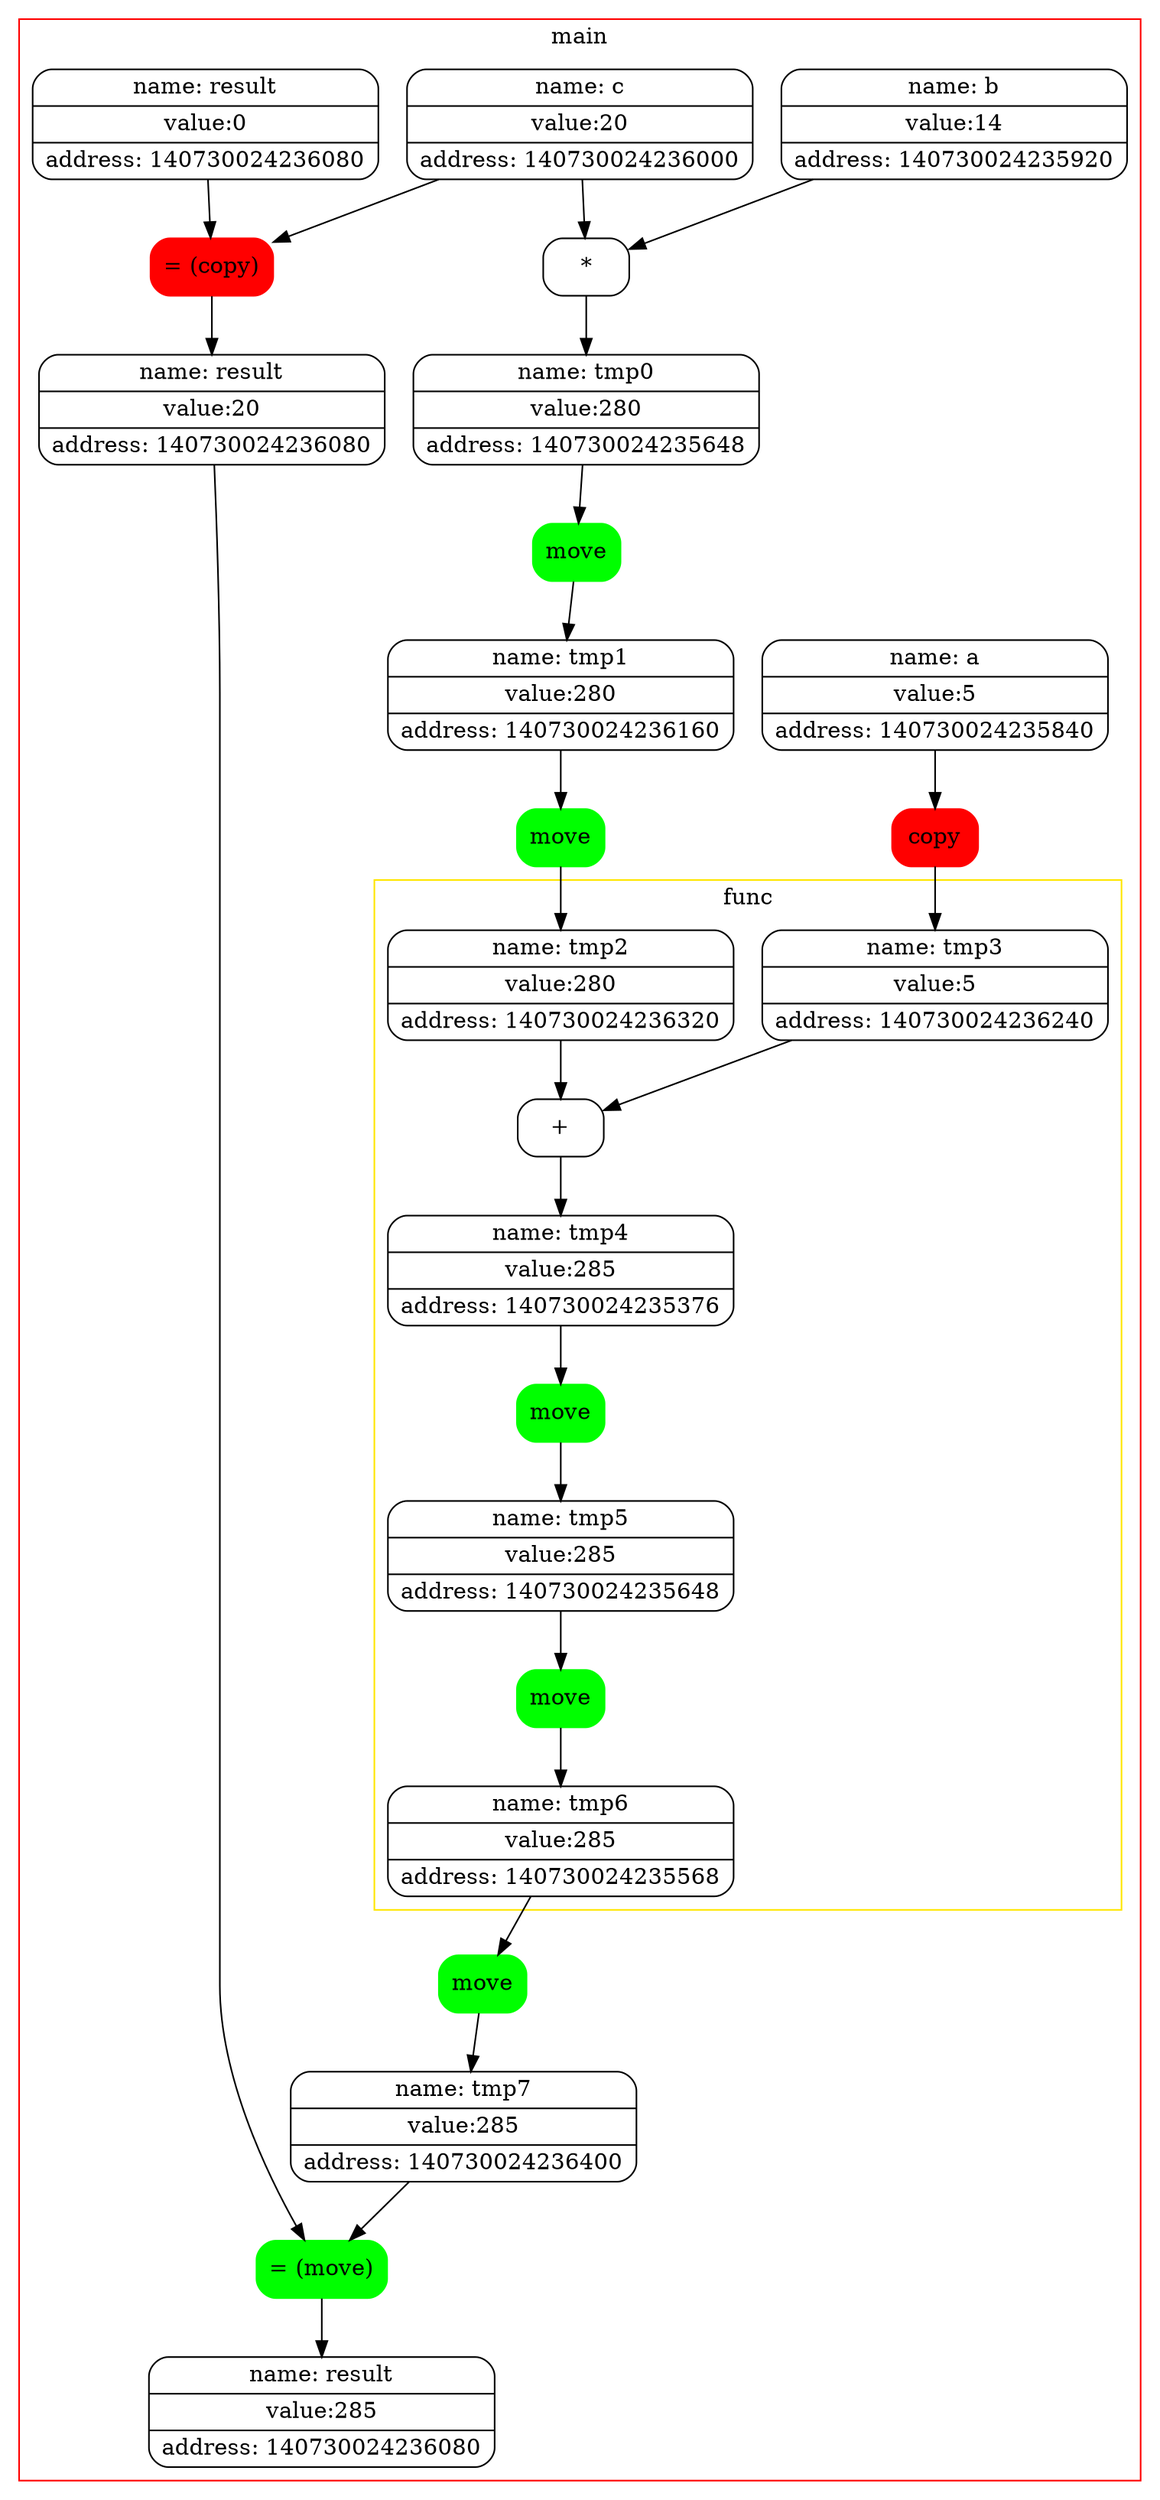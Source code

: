 digraph G{
trankdir=HR;
node[shape=Mrecord];

subgraph "cluster_0" {
label = main;
color = "0.0,1,1";
1[label="{ {name: a} | {value:5} | {address: 140730024235840}} " ];
2[label="{ {name: b} | {value:14} | {address: 140730024235920}} " ];
3[label="{ {name: c} | {value:20} | {address: 140730024236000}} " ];
4[label="{ {name: result} | {value:0} | {address: 140730024236080}} " ];
5[label="= (copy)" color = "red" style = "filled"];
4->5;
3->5;
6[label="{ {name: result} | {value:20} | {address: 140730024236080}} " ];
5->6;
7[label="*" color = "black" style = ""];
2->7;
3->7;
8[label="{ {name: tmp0} | {value:280} | {address: 140730024235648}} " ];
7->8;
9[label="move" color = "green" style = "filled"];
8->9;
10[label="{ {name: tmp1} | {value:280} | {address: 140730024236160}} " ];
9->10;
11[label="move" color = "green" style = "filled"];
10->11;
12[label="{ {name: tmp2} | {value:280} | {address: 140730024236320}} " ];
11->12;
13[label="copy" color = "red" style = "filled"];
1->13;
14[label="{ {name: tmp3} | {value:5} | {address: 140730024236240}} " ];
13->14;
subgraph "cluster_1" {
label = func;
color = "0.15,1,1";
15[label="+" color = "black" style = ""];
14->15;
12->15;
16[label="{ {name: tmp4} | {value:285} | {address: 140730024235376}} " ];
15->16;
17[label="move" color = "green" style = "filled"];
16->17;
18[label="{ {name: tmp5} | {value:285} | {address: 140730024235648}} " ];
17->18;
19[label="move" color = "green" style = "filled"];
18->19;
20[label="{ {name: tmp6} | {value:285} | {address: 140730024235568}} " ];
19->20;
}
21[label="move" color = "green" style = "filled"];
20->21;
22[label="{ {name: tmp7} | {value:285} | {address: 140730024236400}} " ];
21->22;
23[label="= (move)" color = "green" style = "filled"];
6->23;
22->23;
24[label="{ {name: result} | {value:285} | {address: 140730024236080}} " ];
23->24;
}
}